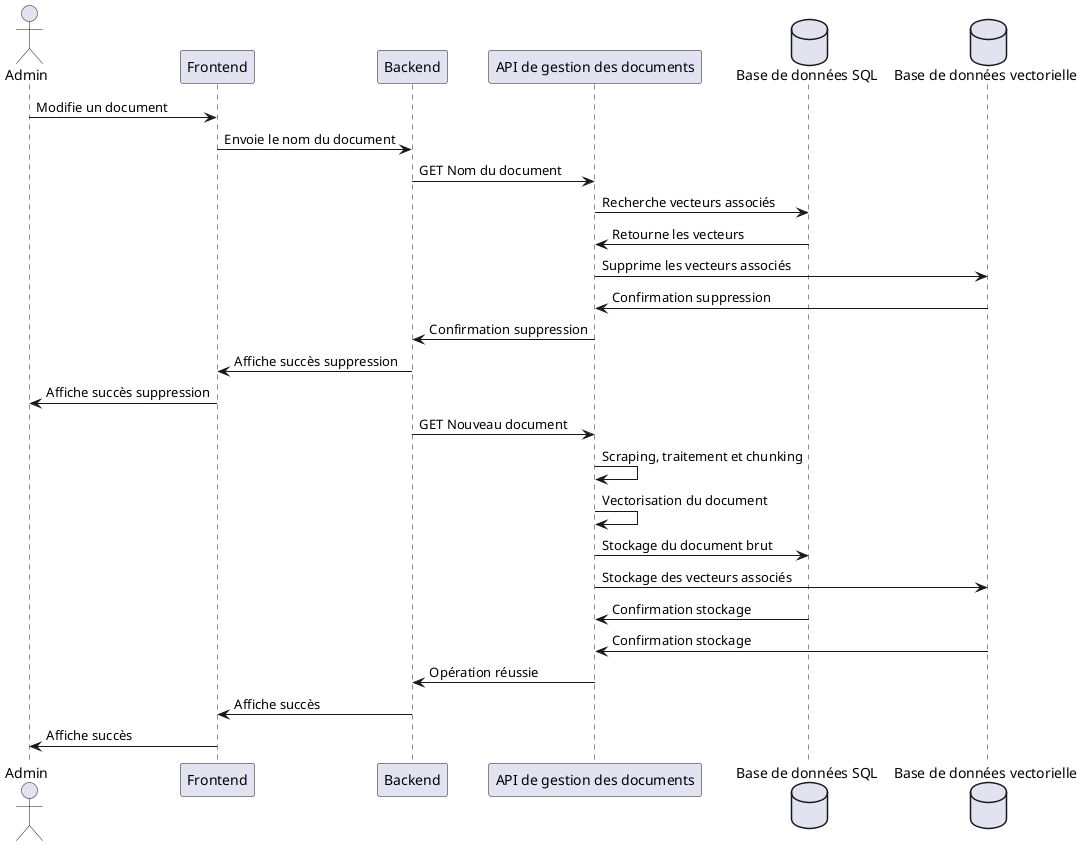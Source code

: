 @startuml Modify_Document

actor Admin
participant Frontend
participant Backend
participant API_1 as "API de gestion des documents"
database SQL_DB as "Base de données SQL"
database Vector_DB as "Base de données vectorielle"

Admin -> Frontend: Modifie un document
Frontend -> Backend: Envoie le nom du document
Backend -> API_1: GET Nom du document
API_1 -> SQL_DB: Recherche vecteurs associés
SQL_DB -> API_1: Retourne les vecteurs
API_1 -> Vector_DB: Supprime les vecteurs associés
Vector_DB -> API_1: Confirmation suppression
API_1 -> Backend: Confirmation suppression
Backend -> Frontend: Affiche succès suppression
Frontend -> Admin: Affiche succès suppression
Backend -> API_1: GET Nouveau document
API_1 -> API_1: Scraping, traitement et chunking
API_1 -> API_1: Vectorisation du document
API_1 -> SQL_DB: Stockage du document brut
API_1 -> Vector_DB: Stockage des vecteurs associés
SQL_DB -> API_1: Confirmation stockage
Vector_DB -> API_1: Confirmation stockage
API_1 -> Backend: Opération réussie
Backend -> Frontend: Affiche succès
Frontend -> Admin: Affiche succès

@enduml